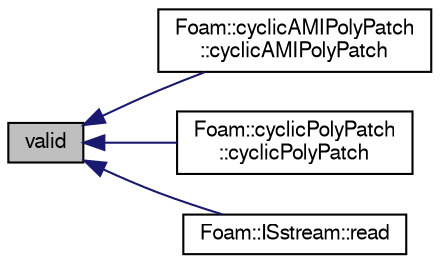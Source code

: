digraph "valid"
{
  bgcolor="transparent";
  edge [fontname="FreeSans",fontsize="10",labelfontname="FreeSans",labelfontsize="10"];
  node [fontname="FreeSans",fontsize="10",shape=record];
  rankdir="LR";
  Node18 [label="valid",height=0.2,width=0.4,color="black", fillcolor="grey75", style="filled", fontcolor="black"];
  Node18 -> Node19 [dir="back",color="midnightblue",fontsize="10",style="solid",fontname="FreeSans"];
  Node19 [label="Foam::cyclicAMIPolyPatch\l::cyclicAMIPolyPatch",height=0.2,width=0.4,color="black",URL="$a24946.html#aea789b13addb63ac3e355b5796829da8",tooltip="Construct from dictionary. "];
  Node18 -> Node20 [dir="back",color="midnightblue",fontsize="10",style="solid",fontname="FreeSans"];
  Node20 [label="Foam::cyclicPolyPatch\l::cyclicPolyPatch",height=0.2,width=0.4,color="black",URL="$a27434.html#ab3015cdec440447023de5430c98b5e0c",tooltip="Construct from dictionary. "];
  Node18 -> Node21 [dir="back",color="midnightblue",fontsize="10",style="solid",fontname="FreeSans"];
  Node21 [label="Foam::ISstream::read",height=0.2,width=0.4,color="black",URL="$a26286.html#af39d86d4a4aded33639703c9f83b1573",tooltip="Read a word. "];
}
